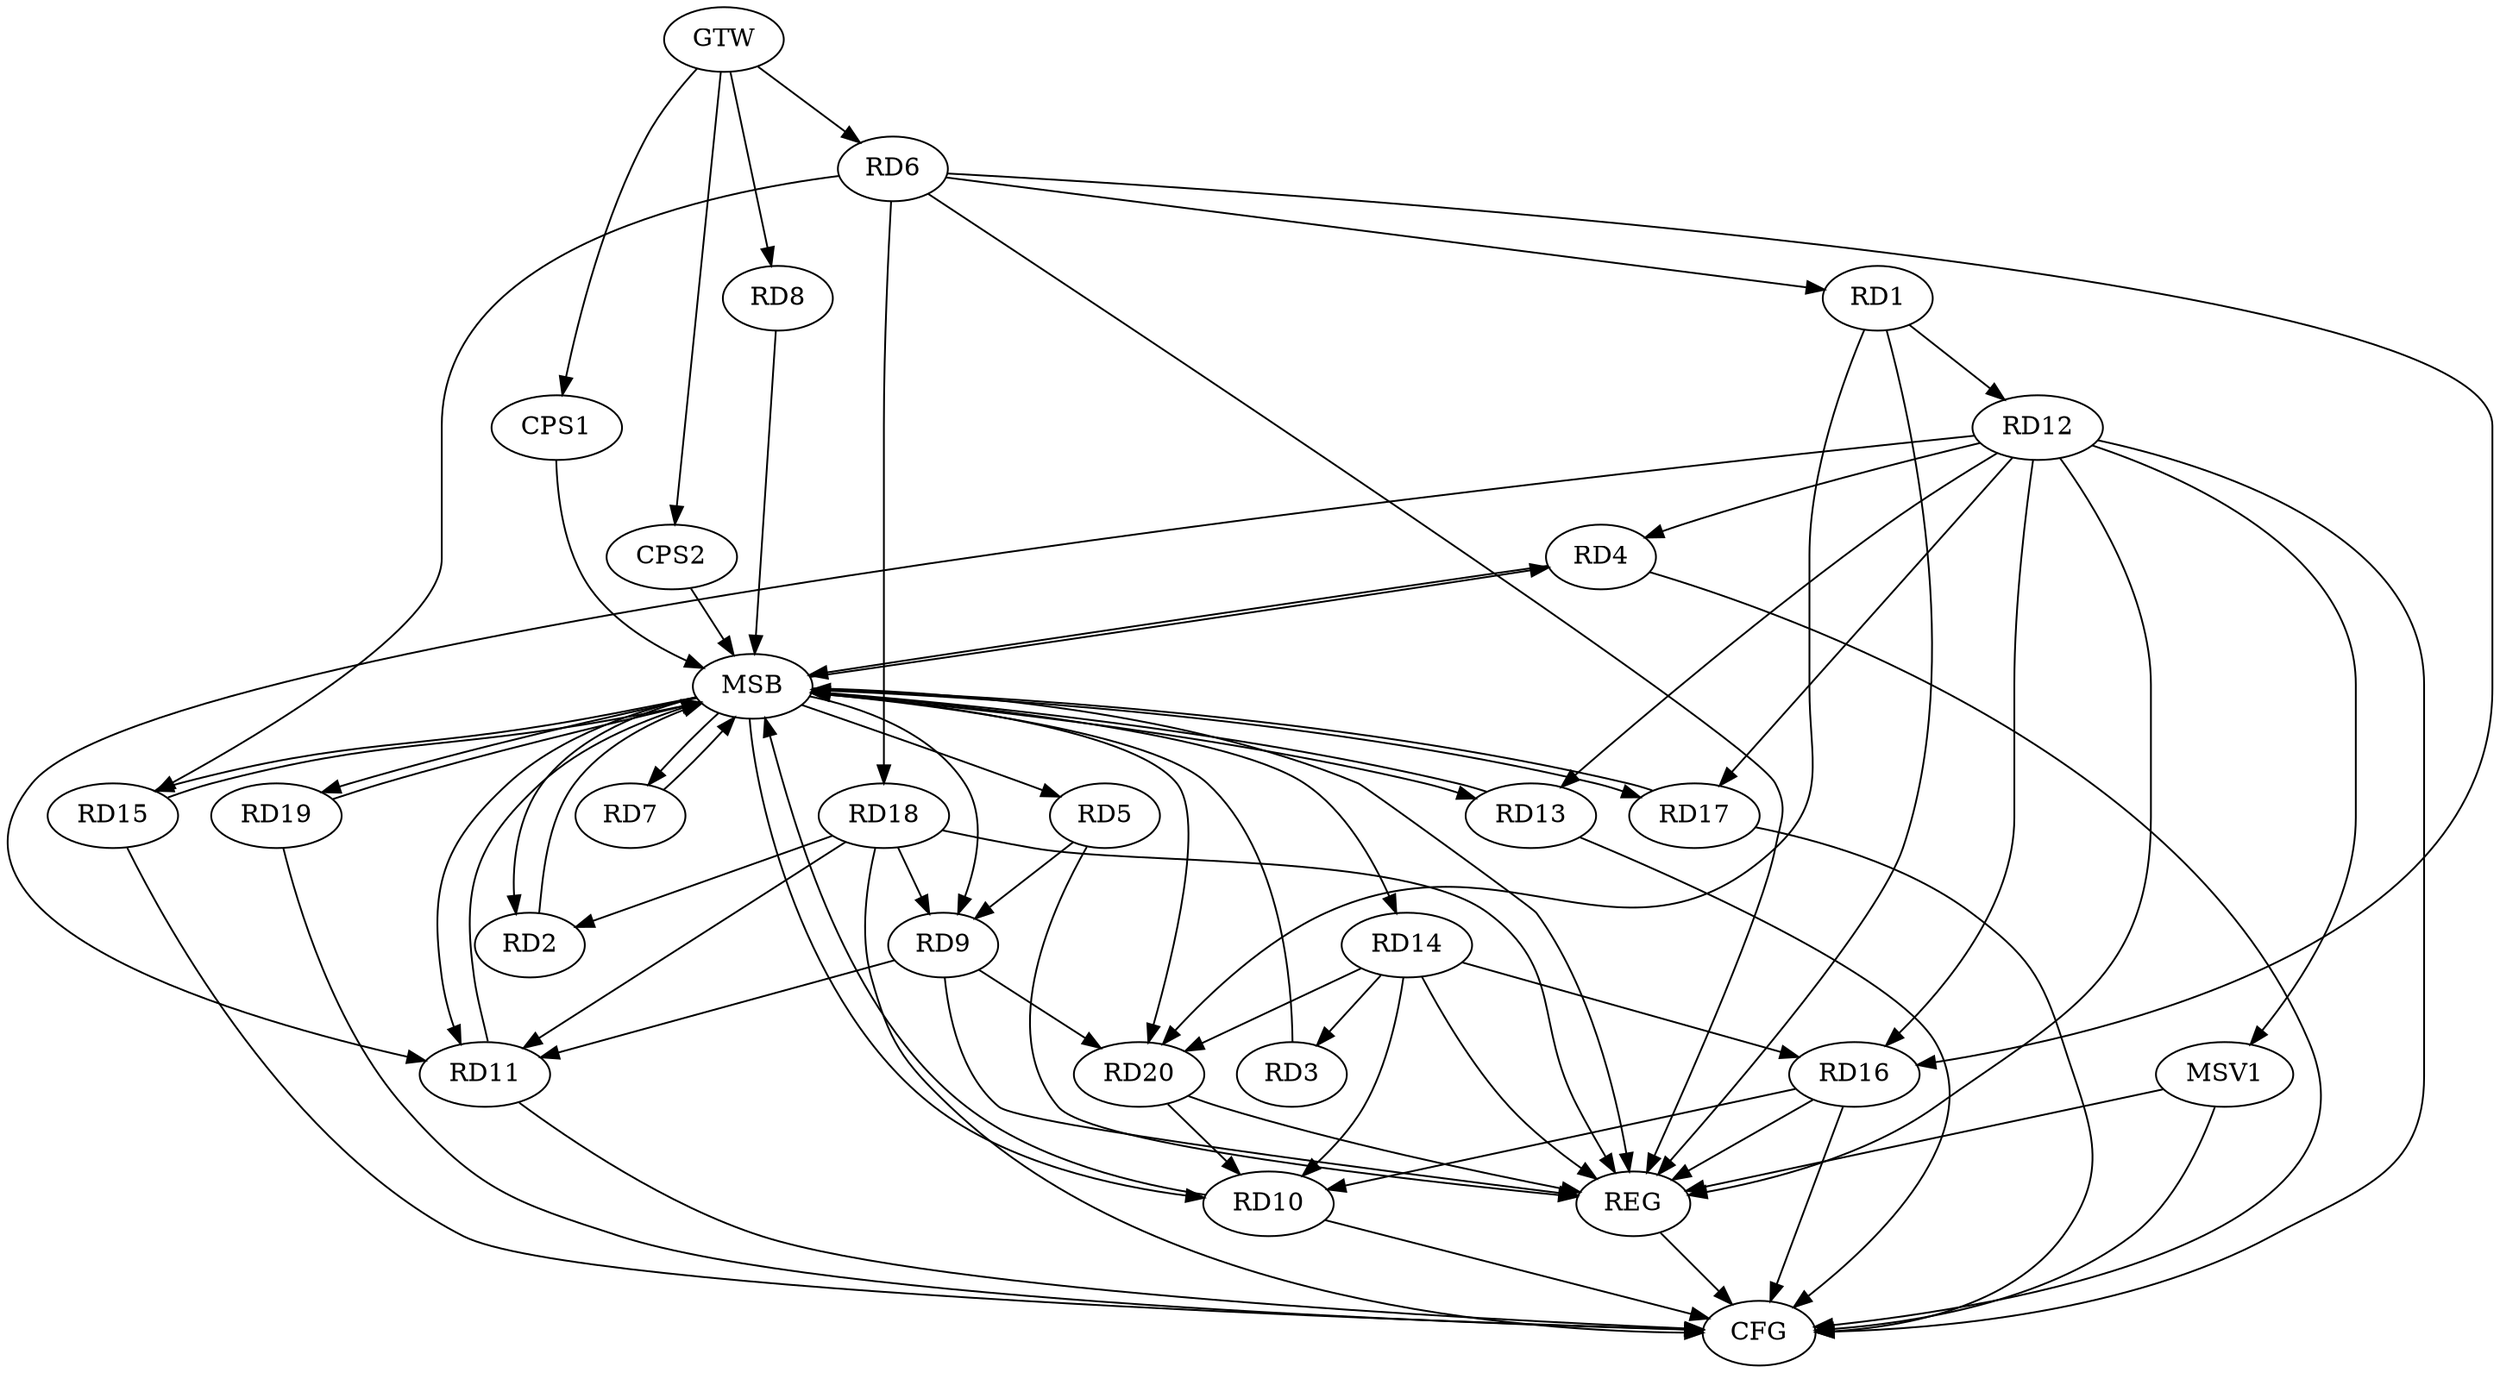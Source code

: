 strict digraph G {
  RD1 [ label="RD1" ];
  RD2 [ label="RD2" ];
  RD3 [ label="RD3" ];
  RD4 [ label="RD4" ];
  RD5 [ label="RD5" ];
  RD6 [ label="RD6" ];
  RD7 [ label="RD7" ];
  RD8 [ label="RD8" ];
  RD9 [ label="RD9" ];
  RD10 [ label="RD10" ];
  RD11 [ label="RD11" ];
  RD12 [ label="RD12" ];
  RD13 [ label="RD13" ];
  RD14 [ label="RD14" ];
  RD15 [ label="RD15" ];
  RD16 [ label="RD16" ];
  RD17 [ label="RD17" ];
  RD18 [ label="RD18" ];
  RD19 [ label="RD19" ];
  RD20 [ label="RD20" ];
  CPS1 [ label="CPS1" ];
  CPS2 [ label="CPS2" ];
  GTW [ label="GTW" ];
  REG [ label="REG" ];
  MSB [ label="MSB" ];
  CFG [ label="CFG" ];
  MSV1 [ label="MSV1" ];
  RD6 -> RD1;
  RD1 -> RD12;
  RD1 -> RD20;
  RD18 -> RD2;
  RD14 -> RD3;
  RD12 -> RD4;
  RD5 -> RD9;
  RD6 -> RD15;
  RD6 -> RD16;
  RD6 -> RD18;
  RD9 -> RD11;
  RD18 -> RD9;
  RD9 -> RD20;
  RD14 -> RD10;
  RD16 -> RD10;
  RD20 -> RD10;
  RD12 -> RD11;
  RD18 -> RD11;
  RD12 -> RD13;
  RD12 -> RD16;
  RD12 -> RD17;
  RD14 -> RD16;
  RD14 -> RD20;
  GTW -> RD6;
  GTW -> RD8;
  GTW -> CPS1;
  GTW -> CPS2;
  RD1 -> REG;
  RD5 -> REG;
  RD6 -> REG;
  RD9 -> REG;
  RD12 -> REG;
  RD14 -> REG;
  RD16 -> REG;
  RD18 -> REG;
  RD20 -> REG;
  RD2 -> MSB;
  MSB -> RD7;
  MSB -> REG;
  RD3 -> MSB;
  MSB -> RD2;
  MSB -> RD17;
  RD4 -> MSB;
  RD7 -> MSB;
  MSB -> RD20;
  RD8 -> MSB;
  MSB -> RD9;
  RD10 -> MSB;
  MSB -> RD11;
  MSB -> RD15;
  MSB -> RD19;
  RD11 -> MSB;
  RD13 -> MSB;
  RD15 -> MSB;
  RD17 -> MSB;
  MSB -> RD5;
  MSB -> RD10;
  RD19 -> MSB;
  MSB -> RD13;
  CPS1 -> MSB;
  MSB -> RD4;
  MSB -> RD14;
  CPS2 -> MSB;
  RD10 -> CFG;
  RD15 -> CFG;
  RD19 -> CFG;
  RD17 -> CFG;
  RD18 -> CFG;
  RD4 -> CFG;
  RD12 -> CFG;
  RD13 -> CFG;
  RD11 -> CFG;
  RD16 -> CFG;
  REG -> CFG;
  RD12 -> MSV1;
  MSV1 -> REG;
  MSV1 -> CFG;
}

